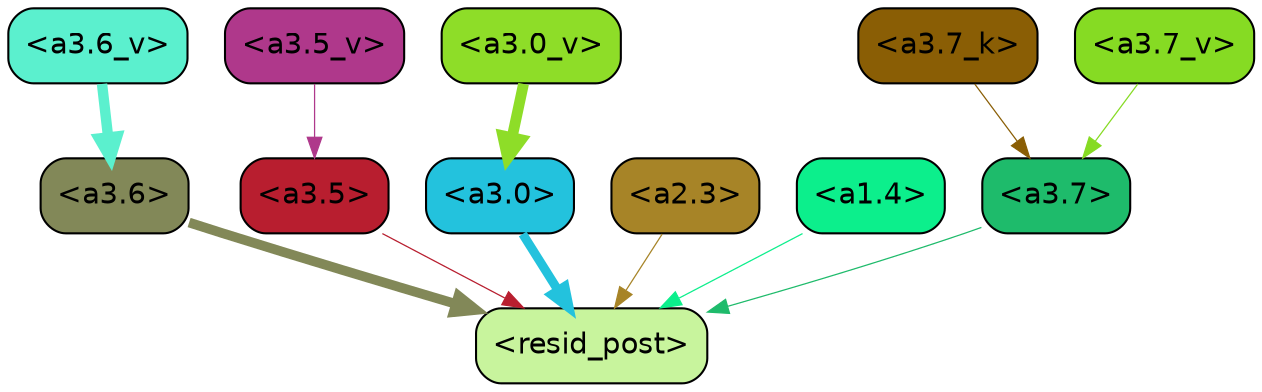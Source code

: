 strict digraph "" {
	graph [bgcolor=transparent,
		layout=dot,
		overlap=false,
		splines=true
	];
	"<a3.7>"	[color=black,
		fillcolor="#1ebb6b",
		fontname=Helvetica,
		shape=box,
		style="filled, rounded"];
	"<resid_post>"	[color=black,
		fillcolor="#c8f49d",
		fontname=Helvetica,
		shape=box,
		style="filled, rounded"];
	"<a3.7>" -> "<resid_post>"	[color="#1ebb6b",
		penwidth=0.6];
	"<a3.6>"	[color=black,
		fillcolor="#828858",
		fontname=Helvetica,
		shape=box,
		style="filled, rounded"];
	"<a3.6>" -> "<resid_post>"	[color="#828858",
		penwidth=4.646730065345764];
	"<a3.5>"	[color=black,
		fillcolor="#b81e2f",
		fontname=Helvetica,
		shape=box,
		style="filled, rounded"];
	"<a3.5>" -> "<resid_post>"	[color="#b81e2f",
		penwidth=0.6];
	"<a3.0>"	[color=black,
		fillcolor="#23c2dd",
		fontname=Helvetica,
		shape=box,
		style="filled, rounded"];
	"<a3.0>" -> "<resid_post>"	[color="#23c2dd",
		penwidth=4.323132634162903];
	"<a2.3>"	[color=black,
		fillcolor="#a78427",
		fontname=Helvetica,
		shape=box,
		style="filled, rounded"];
	"<a2.3>" -> "<resid_post>"	[color="#a78427",
		penwidth=0.6];
	"<a1.4>"	[color=black,
		fillcolor="#0cef8c",
		fontname=Helvetica,
		shape=box,
		style="filled, rounded"];
	"<a1.4>" -> "<resid_post>"	[color="#0cef8c",
		penwidth=0.6];
	"<a3.7_k>"	[color=black,
		fillcolor="#8a5e05",
		fontname=Helvetica,
		shape=box,
		style="filled, rounded"];
	"<a3.7_k>" -> "<a3.7>"	[color="#8a5e05",
		penwidth=0.6];
	"<a3.7_v>"	[color=black,
		fillcolor="#86db23",
		fontname=Helvetica,
		shape=box,
		style="filled, rounded"];
	"<a3.7_v>" -> "<a3.7>"	[color="#86db23",
		penwidth=0.6];
	"<a3.6_v>"	[color=black,
		fillcolor="#5bf0ce",
		fontname=Helvetica,
		shape=box,
		style="filled, rounded"];
	"<a3.6_v>" -> "<a3.6>"	[color="#5bf0ce",
		penwidth=5.002329230308533];
	"<a3.5_v>"	[color=black,
		fillcolor="#af388b",
		fontname=Helvetica,
		shape=box,
		style="filled, rounded"];
	"<a3.5_v>" -> "<a3.5>"	[color="#af388b",
		penwidth=0.6];
	"<a3.0_v>"	[color=black,
		fillcolor="#8edd28",
		fontname=Helvetica,
		shape=box,
		style="filled, rounded"];
	"<a3.0_v>" -> "<a3.0>"	[color="#8edd28",
		penwidth=5.188832879066467];
}
